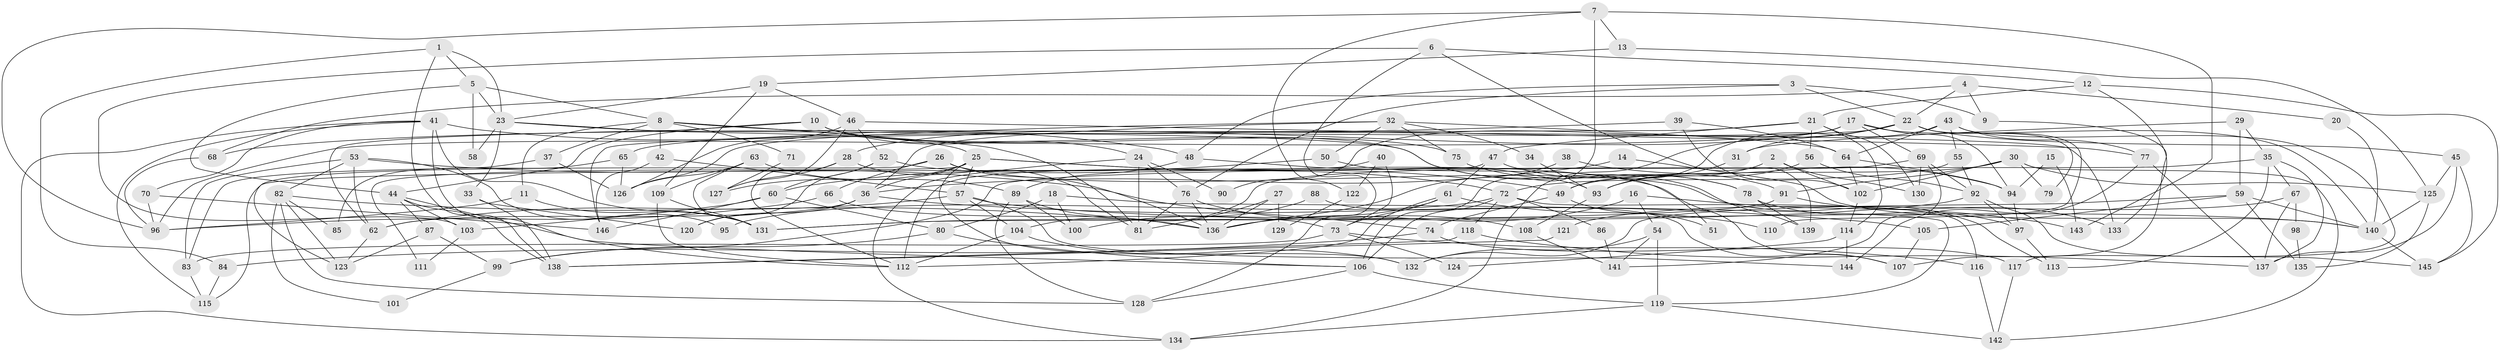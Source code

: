 // coarse degree distribution, {7: 0.10679611650485436, 3: 0.1650485436893204, 10: 0.009708737864077669, 4: 0.18446601941747573, 5: 0.1650485436893204, 9: 0.019417475728155338, 8: 0.038834951456310676, 6: 0.17475728155339806, 2: 0.1262135922330097, 11: 0.009708737864077669}
// Generated by graph-tools (version 1.1) at 2025/52/02/27/25 19:52:01]
// undirected, 146 vertices, 292 edges
graph export_dot {
graph [start="1"]
  node [color=gray90,style=filled];
  1;
  2;
  3;
  4;
  5;
  6;
  7;
  8;
  9;
  10;
  11;
  12;
  13;
  14;
  15;
  16;
  17;
  18;
  19;
  20;
  21;
  22;
  23;
  24;
  25;
  26;
  27;
  28;
  29;
  30;
  31;
  32;
  33;
  34;
  35;
  36;
  37;
  38;
  39;
  40;
  41;
  42;
  43;
  44;
  45;
  46;
  47;
  48;
  49;
  50;
  51;
  52;
  53;
  54;
  55;
  56;
  57;
  58;
  59;
  60;
  61;
  62;
  63;
  64;
  65;
  66;
  67;
  68;
  69;
  70;
  71;
  72;
  73;
  74;
  75;
  76;
  77;
  78;
  79;
  80;
  81;
  82;
  83;
  84;
  85;
  86;
  87;
  88;
  89;
  90;
  91;
  92;
  93;
  94;
  95;
  96;
  97;
  98;
  99;
  100;
  101;
  102;
  103;
  104;
  105;
  106;
  107;
  108;
  109;
  110;
  111;
  112;
  113;
  114;
  115;
  116;
  117;
  118;
  119;
  120;
  121;
  122;
  123;
  124;
  125;
  126;
  127;
  128;
  129;
  130;
  131;
  132;
  133;
  134;
  135;
  136;
  137;
  138;
  139;
  140;
  141;
  142;
  143;
  144;
  145;
  146;
  1 -- 23;
  1 -- 5;
  1 -- 84;
  1 -- 138;
  2 -- 130;
  2 -- 93;
  2 -- 102;
  3 -- 22;
  3 -- 76;
  3 -- 9;
  3 -- 48;
  4 -- 68;
  4 -- 22;
  4 -- 9;
  4 -- 20;
  5 -- 23;
  5 -- 44;
  5 -- 8;
  5 -- 58;
  6 -- 103;
  6 -- 128;
  6 -- 12;
  6 -- 139;
  7 -- 13;
  7 -- 106;
  7 -- 96;
  7 -- 122;
  7 -- 143;
  8 -- 11;
  8 -- 37;
  8 -- 42;
  8 -- 71;
  8 -- 81;
  8 -- 133;
  9 -- 107;
  10 -- 44;
  10 -- 24;
  10 -- 62;
  10 -- 75;
  10 -- 139;
  11 -- 131;
  11 -- 96;
  12 -- 133;
  12 -- 21;
  12 -- 145;
  13 -- 19;
  13 -- 125;
  14 -- 140;
  14 -- 36;
  15 -- 143;
  15 -- 94;
  16 -- 54;
  16 -- 136;
  16 -- 143;
  17 -- 69;
  17 -- 140;
  17 -- 28;
  17 -- 90;
  17 -- 94;
  17 -- 96;
  18 -- 80;
  18 -- 119;
  18 -- 100;
  19 -- 23;
  19 -- 109;
  19 -- 46;
  20 -- 140;
  21 -- 47;
  21 -- 56;
  21 -- 114;
  21 -- 130;
  21 -- 146;
  22 -- 134;
  22 -- 31;
  22 -- 45;
  22 -- 65;
  22 -- 79;
  22 -- 110;
  23 -- 78;
  23 -- 25;
  23 -- 33;
  23 -- 58;
  24 -- 81;
  24 -- 76;
  24 -- 90;
  24 -- 134;
  25 -- 57;
  25 -- 49;
  25 -- 36;
  25 -- 72;
  25 -- 111;
  25 -- 127;
  25 -- 132;
  26 -- 66;
  26 -- 136;
  26 -- 113;
  26 -- 123;
  27 -- 81;
  27 -- 136;
  27 -- 129;
  28 -- 127;
  28 -- 81;
  28 -- 112;
  29 -- 59;
  29 -- 35;
  29 -- 31;
  30 -- 91;
  30 -- 102;
  30 -- 49;
  30 -- 79;
  30 -- 125;
  30 -- 142;
  31 -- 93;
  32 -- 126;
  32 -- 36;
  32 -- 34;
  32 -- 50;
  32 -- 64;
  32 -- 75;
  33 -- 138;
  33 -- 120;
  34 -- 93;
  35 -- 113;
  35 -- 137;
  35 -- 67;
  35 -- 99;
  36 -- 62;
  36 -- 105;
  36 -- 120;
  37 -- 83;
  37 -- 126;
  38 -- 94;
  38 -- 136;
  39 -- 64;
  39 -- 102;
  39 -- 68;
  40 -- 112;
  40 -- 73;
  40 -- 122;
  41 -- 134;
  41 -- 112;
  41 -- 48;
  41 -- 70;
  41 -- 115;
  41 -- 131;
  42 -- 146;
  42 -- 57;
  43 -- 117;
  43 -- 64;
  43 -- 49;
  43 -- 55;
  43 -- 77;
  44 -- 106;
  44 -- 138;
  44 -- 87;
  44 -- 103;
  45 -- 145;
  45 -- 125;
  45 -- 137;
  46 -- 52;
  46 -- 77;
  46 -- 126;
  46 -- 127;
  47 -- 61;
  47 -- 115;
  47 -- 91;
  48 -- 89;
  48 -- 93;
  49 -- 51;
  49 -- 74;
  50 -- 60;
  50 -- 51;
  52 -- 120;
  52 -- 60;
  52 -- 107;
  53 -- 62;
  53 -- 83;
  53 -- 74;
  53 -- 82;
  53 -- 95;
  54 -- 132;
  54 -- 141;
  54 -- 119;
  55 -- 92;
  55 -- 72;
  56 -- 92;
  56 -- 93;
  57 -- 140;
  57 -- 62;
  57 -- 104;
  57 -- 144;
  59 -- 105;
  59 -- 140;
  59 -- 132;
  59 -- 135;
  60 -- 80;
  60 -- 146;
  60 -- 103;
  61 -- 136;
  61 -- 112;
  61 -- 73;
  61 -- 110;
  62 -- 123;
  63 -- 131;
  63 -- 126;
  63 -- 89;
  63 -- 109;
  64 -- 102;
  64 -- 94;
  65 -- 126;
  65 -- 85;
  66 -- 73;
  66 -- 96;
  67 -- 137;
  67 -- 98;
  67 -- 121;
  68 -- 96;
  69 -- 104;
  69 -- 92;
  69 -- 130;
  69 -- 141;
  70 -- 96;
  70 -- 146;
  71 -- 127;
  72 -- 86;
  72 -- 95;
  72 -- 106;
  72 -- 116;
  72 -- 118;
  73 -- 116;
  73 -- 83;
  73 -- 124;
  74 -- 84;
  74 -- 117;
  75 -- 78;
  76 -- 136;
  76 -- 81;
  76 -- 108;
  77 -- 137;
  77 -- 144;
  78 -- 139;
  78 -- 97;
  80 -- 99;
  80 -- 106;
  82 -- 123;
  82 -- 85;
  82 -- 101;
  82 -- 128;
  82 -- 136;
  83 -- 115;
  84 -- 115;
  86 -- 141;
  87 -- 123;
  87 -- 99;
  88 -- 100;
  88 -- 107;
  89 -- 100;
  89 -- 128;
  89 -- 136;
  91 -- 131;
  91 -- 133;
  92 -- 97;
  92 -- 131;
  92 -- 145;
  93 -- 108;
  94 -- 97;
  97 -- 113;
  98 -- 135;
  99 -- 101;
  102 -- 114;
  103 -- 111;
  104 -- 132;
  104 -- 112;
  105 -- 107;
  106 -- 128;
  106 -- 119;
  108 -- 141;
  109 -- 112;
  109 -- 131;
  114 -- 144;
  114 -- 124;
  116 -- 142;
  117 -- 142;
  118 -- 137;
  118 -- 138;
  119 -- 134;
  119 -- 142;
  121 -- 138;
  122 -- 129;
  125 -- 135;
  125 -- 140;
  140 -- 145;
}
